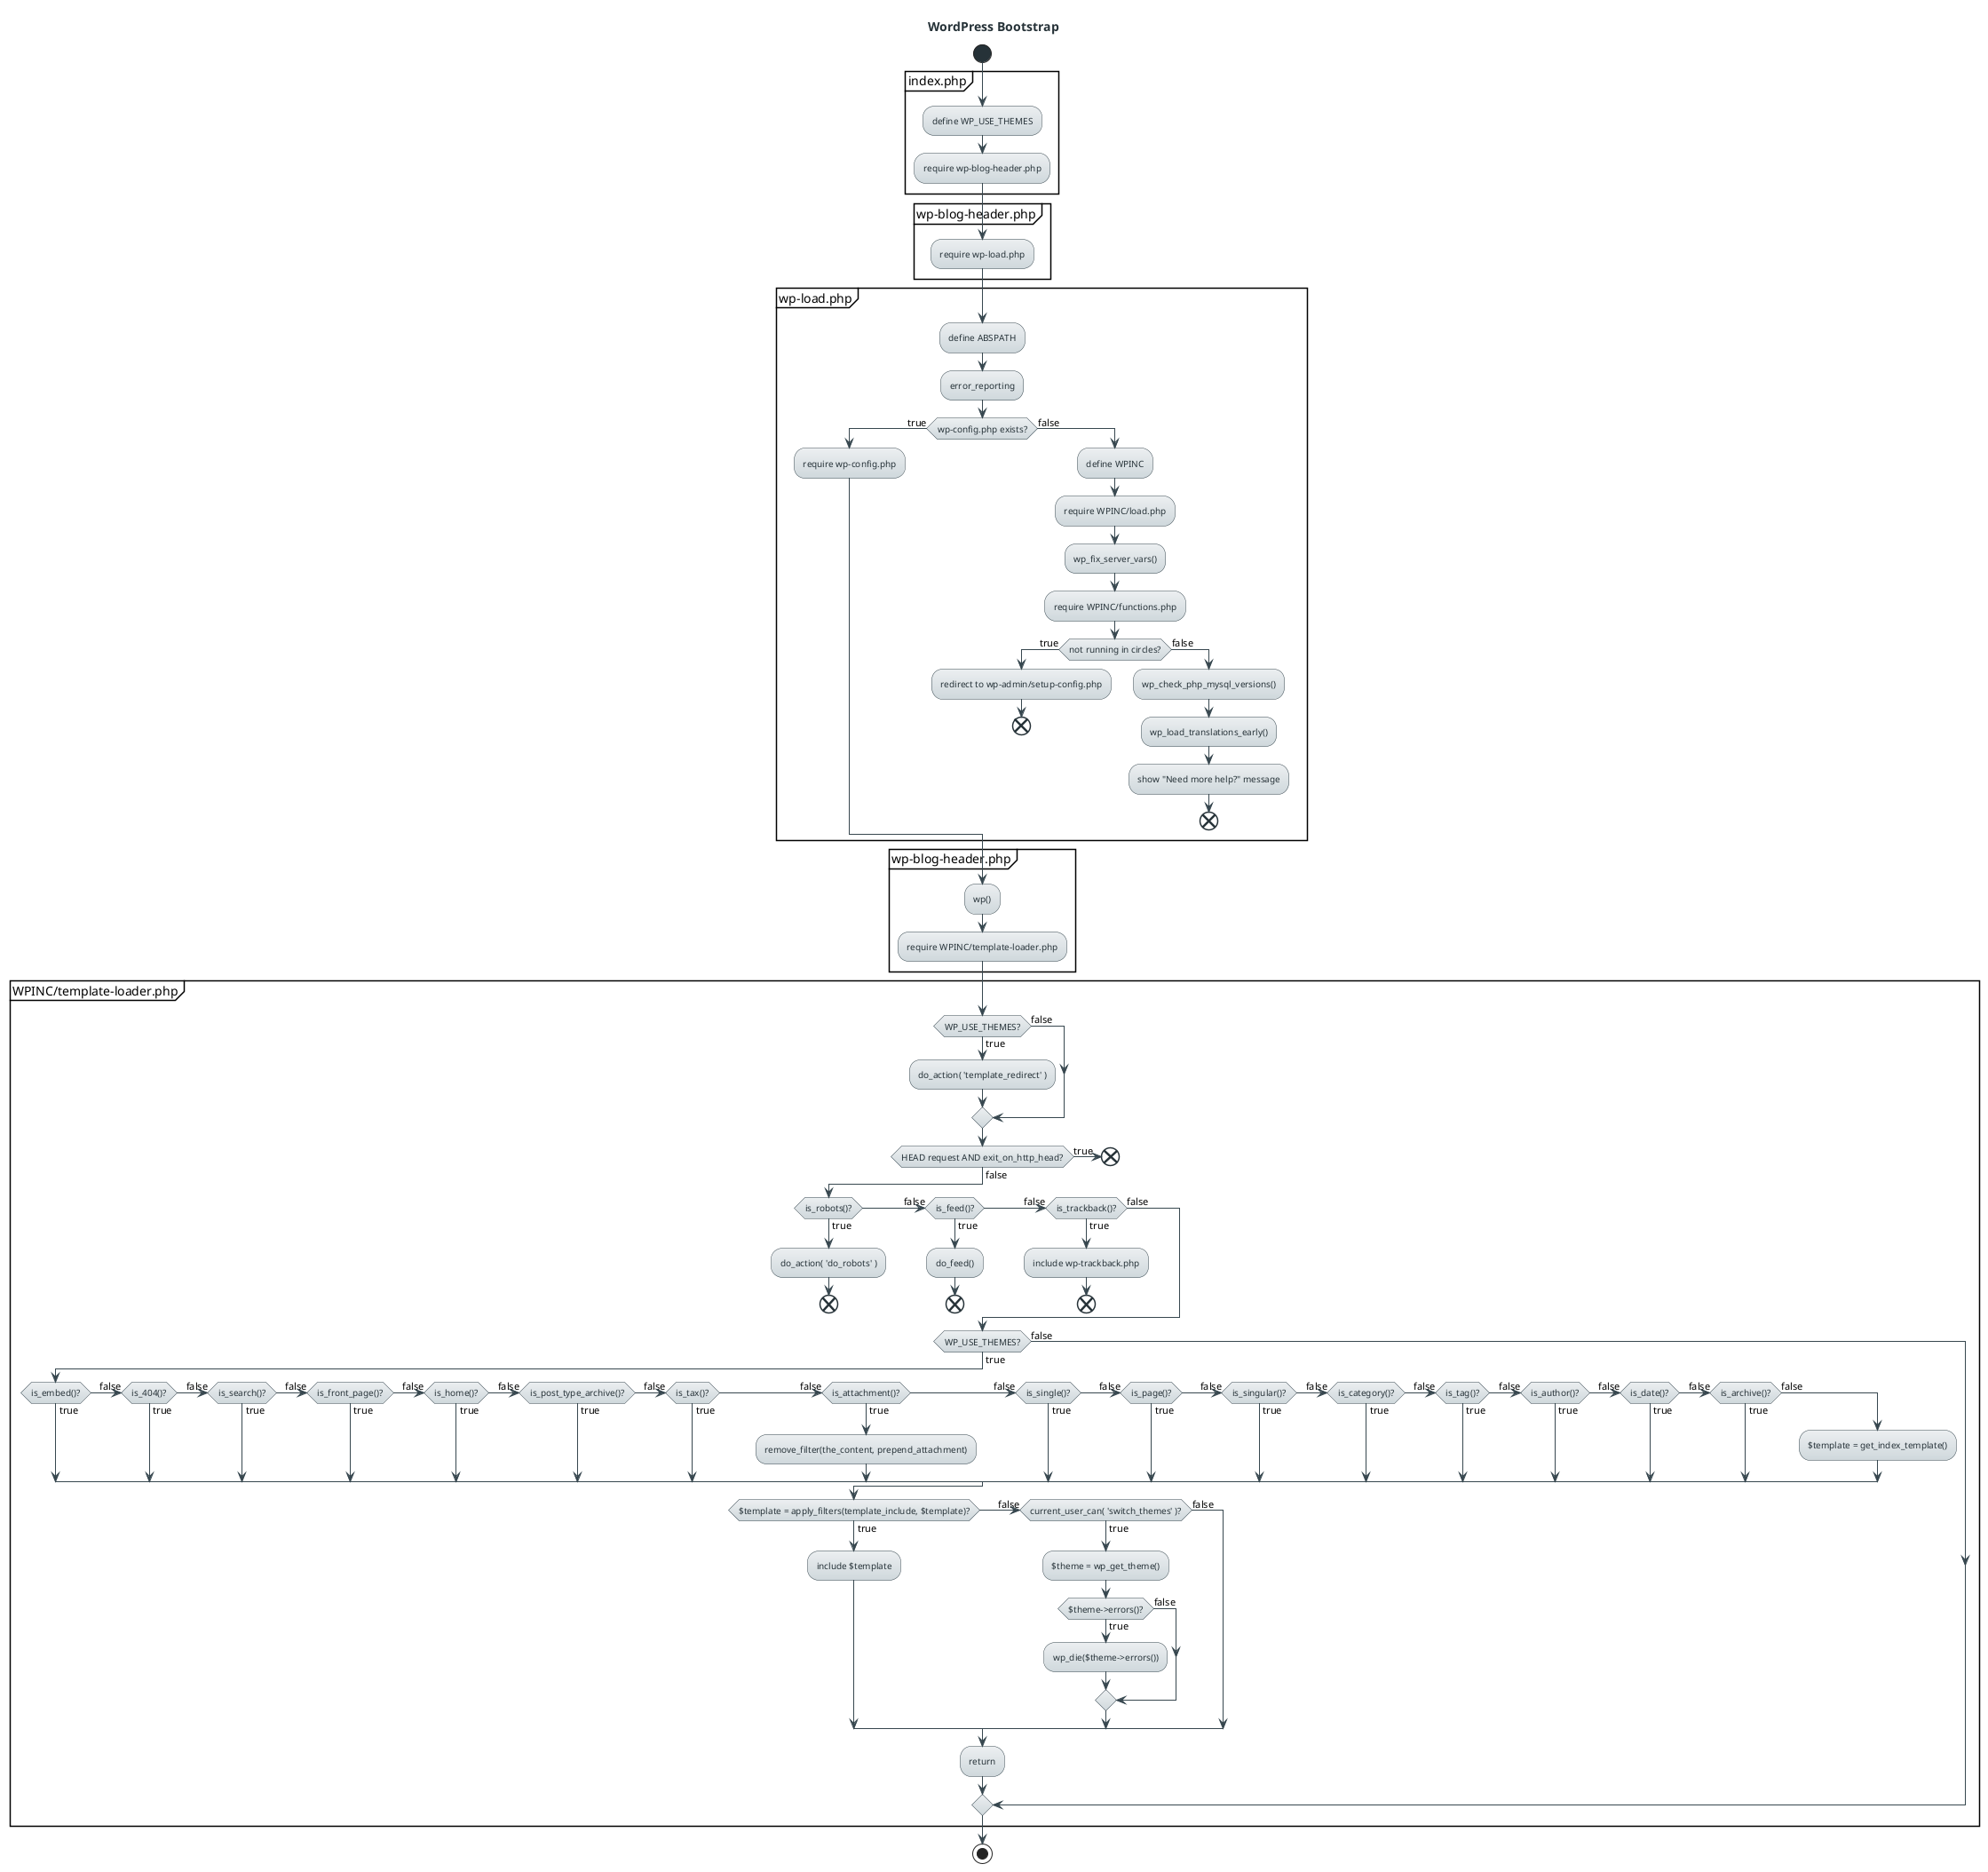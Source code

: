 @startuml

title WordPress Bootstrap

skinparam title {
  FontColor #263238
}

skinparam class {
  BackgroundColor #ECEFF1-#CFD8DC
  BorderColor #37474F
  ArrowColor #37474F
  FontColor #263238
  FontStyle bold
  FontSize 11
  Attribute {
    FontColor #263238
  }
}

skinparam activity {
  BackgroundColor #ECEFF1-#CFD8DC
  BorderColor #37474F
  ArrowColor #37474F
  StartColor #263238
  EndColor #263238
  BarColor #263238
  FontColor #263238
  FontStyle plain
  FontSize 10
}

skinparam circledCharacter {
  FontColor #263238
  FontSize 10
  FontName Helvetica
  Radius 7
}

skinparam package {
  BackgroundColor #FFFFFF-#ECEFF1
  BorderColor #37474F
  FontColor #263238
}

skinparam note {
  BackgroundColor #FFECB3-#FFE082
  BorderColor #FF6F00
  FontColor #3E2723
  FontSize 11
}

start

partition index.php {
  :define WP_USE_THEMES;
  :require wp-blog-header.php;
}

partition wp-blog-header.php {
  :require wp-load.php;
}

partition wp-load.php {
  :define ABSPATH;
  :error_reporting;
  if (wp-config.php exists?) then (true)
    :require wp-config.php;
  else (false)
    :define WPINC;
    :require WPINC/load.php;
    :wp_fix_server_vars();
    :require WPINC/functions.php;
    if (not running in circles?) then (true)
      :redirect to wp-admin/setup-config.php;
      end
    else (false)
      :wp_check_php_mysql_versions();
      :wp_load_translations_early();
      :show "Need more help?" message;
      end
    endif
  endif
}

partition wp-blog-header.php {
  :wp();
  :require WPINC/template-loader.php;
}

partition WPINC/template-loader.php {
  if (WP_USE_THEMES?) then (true)
    :do_action( 'template_redirect' );
  else (false)
  endif
  if (HEAD request AND exit_on_http_head?) then (true)
    end
  else (false)
  endif
  if (is_robots()?) then (true)
    :do_action( 'do_robots' );
    end
  (false) elseif (is_feed()?) then (true)
    :do_feed();
    end
  (false) elseif (is_trackback()?) then (true)
    :include wp-trackback.php;
    end
  else (false)
  endif

	if (WP_USE_THEMES?) then (true)
		if (is_embed()?) then (true)
		(false) elseif (is_404()?) then (true)
		(false) elseif (is_search()?) then (true)
		(false) elseif (is_front_page()?) then (true)
		(false) elseif (is_home()?) then (true)
		(false) elseif (is_post_type_archive()?) then (true)
		(false) elseif (is_tax()?) then (true)
		(false) elseif (is_attachment()?) then (true)
			:remove_filter(the_content, prepend_attachment);
		(false) elseif (is_single()?) then (true)
		(false) elseif (is_page()?) then (true)
		(false) elseif (is_singular()?) then (true)
		(false) elseif (is_category()?) then (true)
		(false) elseif (is_tag()?) then (true)
		(false) elseif (is_author()?) then (true)
		(false) elseif (is_date()?) then (true)
		(false) elseif (is_archive()?) then (true)
		else (false)
			:$template = get_index_template();
		endif
		if ($template = apply_filters(template_include, $template)?) then (true)
			:include $template;
		(false) elseif (current_user_can( 'switch_themes' )?) then (true)
			:$theme = wp_get_theme();
			if ($theme->errors()?) then (true)
				:wp_die($theme->errors());
			else (false)
			endif
		else (false)
		endif
		:return;
	else (false)
	endif

}

stop

@enduml
